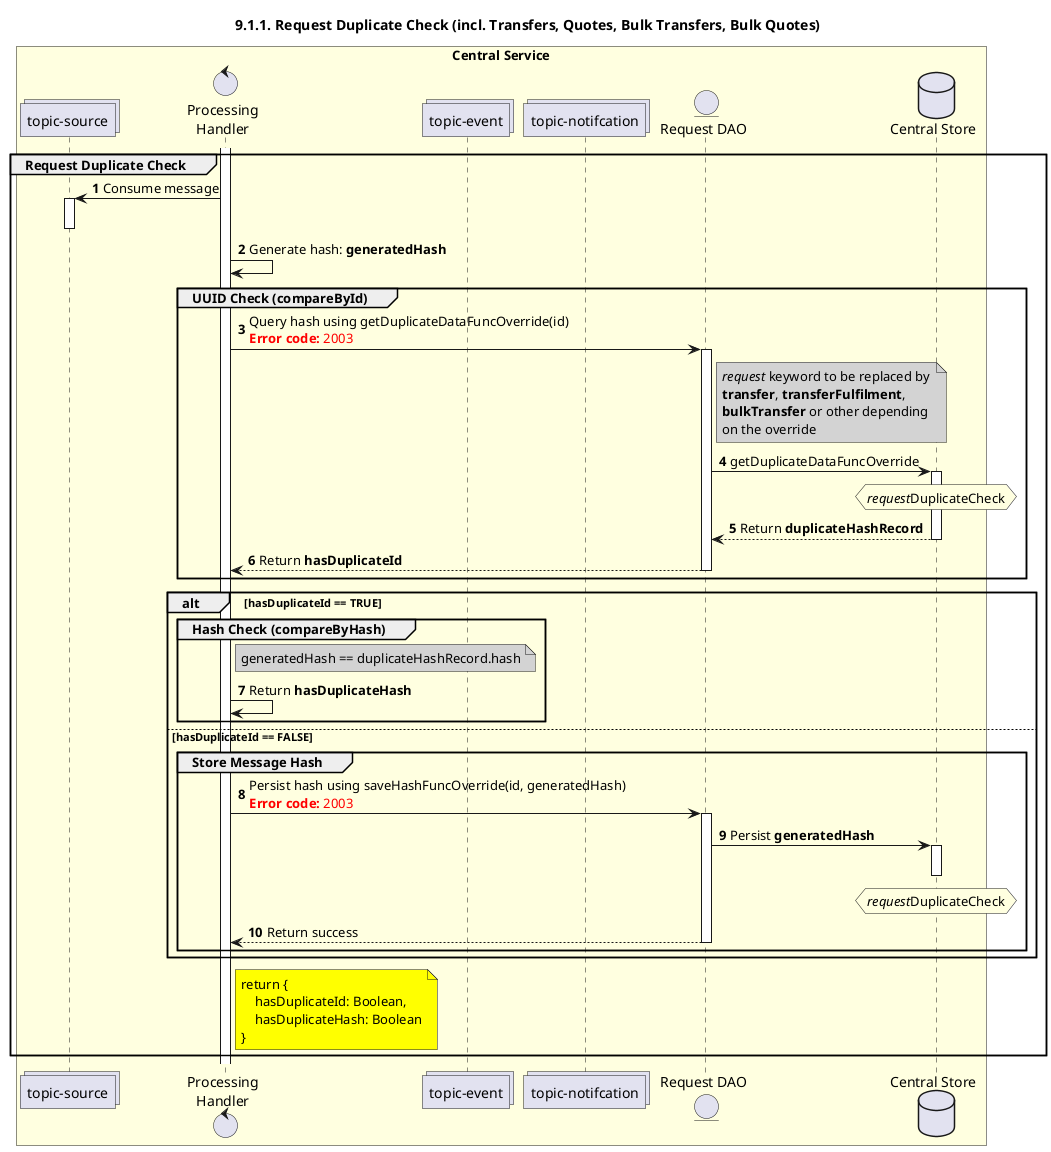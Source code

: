 /'*****
 License
 --------------
 Copyright © 2017 Bill & Melinda Gates Foundation
 The Mojaloop files are made available by the Bill & Melinda Gates Foundation under the Apache License, Version 2.0 (the "License") and you may not use these files except in compliance with the License. You may obtain a copy of the License at
 http://www.apache.org/licenses/LICENSE-2.0
 Unless required by applicable law or agreed to in writing, the Mojaloop files are distributed on an "AS IS" BASIS, WITHOUT WARRANTIES OR CONDITIONS OF ANY KIND, either express or implied. See the License for the specific language governing permissions and limitations under the License.
 Contributors
 --------------
 This is the official list of the Mojaloop project contributors for this file.
 Names of the original copyright holders (individuals or organizations)
 should be listed with a '*' in the first column. People who have
 contributed from an organization can be listed under the organization
 that actually holds the copyright for their contributions (see the
 Gates Foundation organization for an example). Those individuals should have
 their names indented and be marked with a '-'. Email address can be added
 optionally within square brackets <email>.
 * Gates Foundation
 - Name Surname <name.surname@gatesfoundation.com>

 * Georgi Georgiev <georgi.georgiev@modusbox.com>
 --------------
 ******'/

@startuml
' declate title
title 9.1.1. Request Duplicate Check (incl. Transfers, Quotes, Bulk Transfers, Bulk Quotes)

autonumber

' Actor Keys:
'   boundary - APIs/Interfaces, etc
'   collections - Kafka Topics
'   control - Kafka Consumers
'   entity - Database Access Objects
'   database - Database Persistance Store

' declare actors
collections "topic-source" as TOPIC_SOURCE
control "Processing\nHandler" as HANDLER
collections "topic-event" as TOPIC_EVENTS
collections "topic-notifcation" as TOPIC_NOTIFICATION
entity "Request DAO" as DAO
database "Central Store" as DB

box "Central Service" #LightYellow
    participant TOPIC_SOURCE
    participant HANDLER
    participant TOPIC_EVENTS
    participant TOPIC_NOTIFICATION
    participant DAO
    participant DB
end box

' start flow
activate HANDLER

group Request Duplicate Check
    TOPIC_SOURCE <- HANDLER: Consume message
    activate TOPIC_SOURCE
    deactivate TOPIC_SOURCE

    HANDLER -> HANDLER: Generate hash: **generatedHash**
    group UUID Check (compareById)
        HANDLER -> DAO: Query hash using getDuplicateDataFuncOverride(id)\n<color #red><b>Error code:</b> 2003</color>
        activate DAO
        note right of DAO #lightgrey
            //request// keyword to be replaced by
            **transfer**, **transferFulfilment**, 
            **bulkTransfer** or other depending 
            on the override
        end note
        DAO -> DB: getDuplicateDataFuncOverride
        hnote over DB #lightyellow
            //request//DuplicateCheck
        end note
        activate DB
        DB --> DAO: Return **duplicateHashRecord**
        deactivate DB
        DAO --> HANDLER: Return **hasDuplicateId**
        deactivate DAO
    end
    
    alt hasDuplicateId == TRUE
        group Hash Check (compareByHash)
            note right of HANDLER #lightgrey
                generatedHash == duplicateHashRecord.hash
            end note
            HANDLER -> HANDLER: Return **hasDuplicateHash**
        end
    else hasDuplicateId == FALSE
        group Store Message Hash
            HANDLER -> DAO: Persist hash using saveHashFuncOverride(id, generatedHash)\n<color #FF0000><b>Error code:</b> 2003</color>
            activate DAO
            DAO -> DB: Persist **generatedHash**
            activate DB
            deactivate DB
            hnote over DB #lightyellow
                //request//DuplicateCheck
            end note
            DAO --> HANDLER: Return success
            deactivate DAO
        end
    end

    note right of HANDLER #yellow
        return {
            hasDuplicateId: Boolean,
            hasDuplicateHash: Boolean
        }
    end note
end

@enduml
